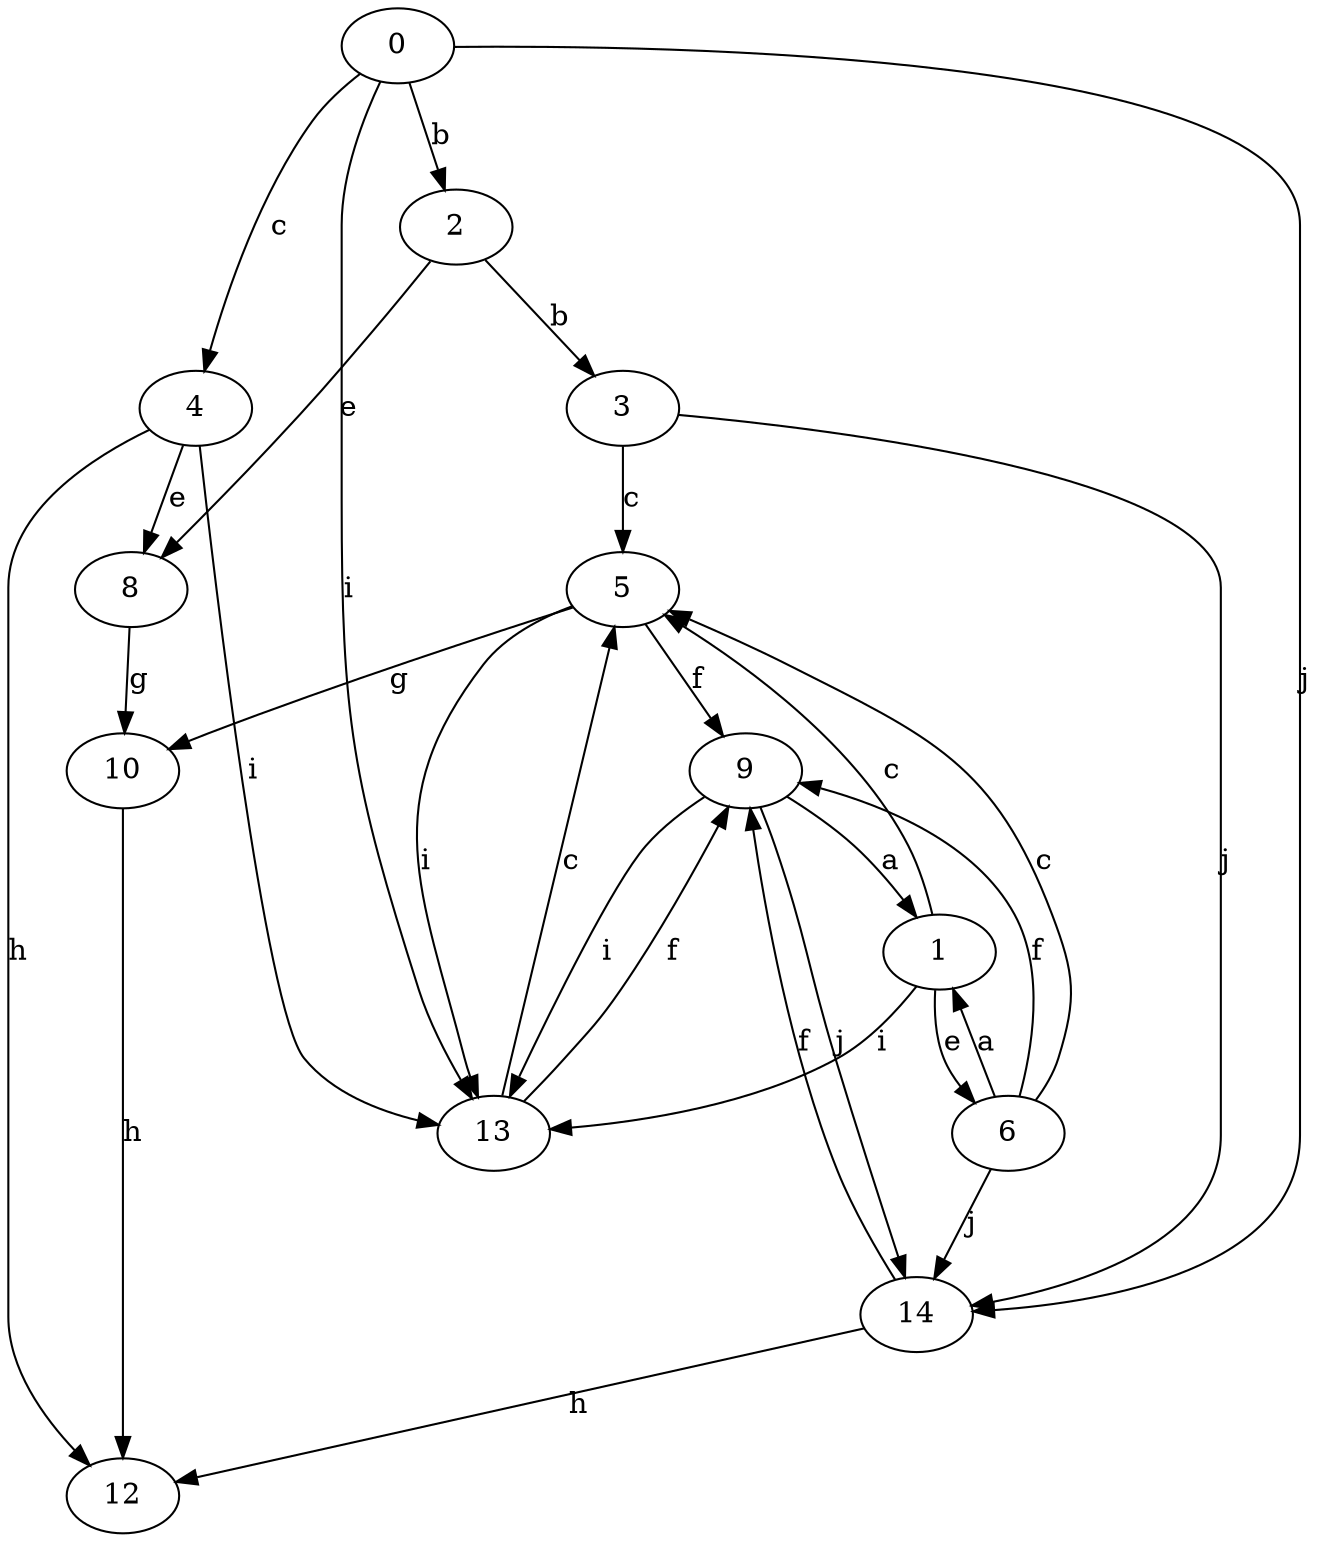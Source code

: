 strict digraph  {
0;
1;
2;
3;
4;
5;
6;
8;
9;
10;
12;
13;
14;
0 -> 2  [label=b];
0 -> 4  [label=c];
0 -> 13  [label=i];
0 -> 14  [label=j];
1 -> 5  [label=c];
1 -> 6  [label=e];
1 -> 13  [label=i];
2 -> 3  [label=b];
2 -> 8  [label=e];
3 -> 5  [label=c];
3 -> 14  [label=j];
4 -> 8  [label=e];
4 -> 12  [label=h];
4 -> 13  [label=i];
5 -> 9  [label=f];
5 -> 10  [label=g];
5 -> 13  [label=i];
6 -> 1  [label=a];
6 -> 5  [label=c];
6 -> 9  [label=f];
6 -> 14  [label=j];
8 -> 10  [label=g];
9 -> 1  [label=a];
9 -> 13  [label=i];
9 -> 14  [label=j];
10 -> 12  [label=h];
13 -> 5  [label=c];
13 -> 9  [label=f];
14 -> 9  [label=f];
14 -> 12  [label=h];
}
